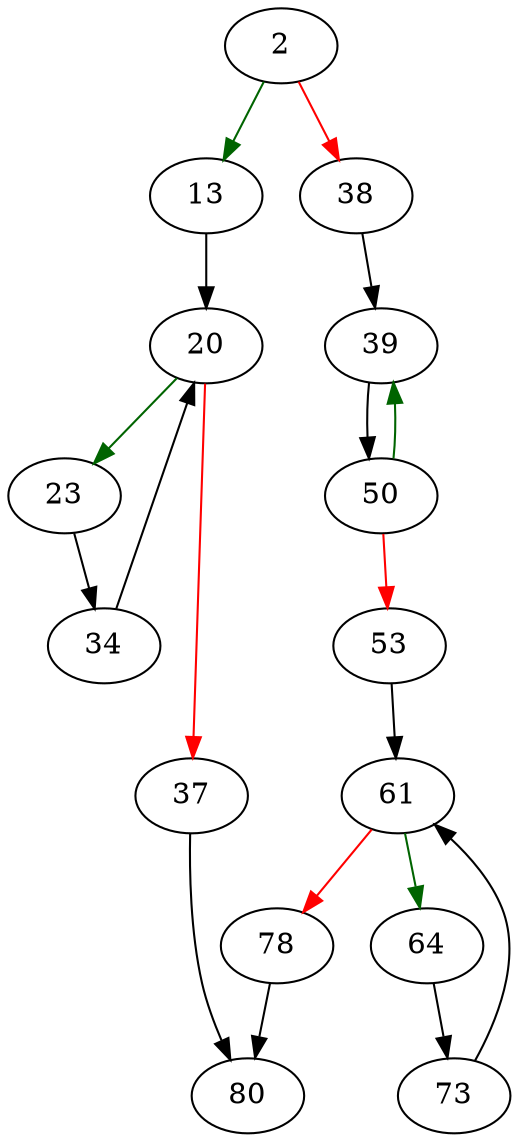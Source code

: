 strict digraph "putVarint64" {
	// Node definitions.
	2 [entry=true];
	13;
	38;
	20;
	23;
	37;
	34;
	80;
	39;
	50;
	53;
	61;
	64;
	78;
	73;

	// Edge definitions.
	2 -> 13 [
		color=darkgreen
		cond=true
	];
	2 -> 38 [
		color=red
		cond=false
	];
	13 -> 20;
	38 -> 39;
	20 -> 23 [
		color=darkgreen
		cond=true
	];
	20 -> 37 [
		color=red
		cond=false
	];
	23 -> 34;
	37 -> 80;
	34 -> 20;
	39 -> 50;
	50 -> 39 [
		color=darkgreen
		cond=true
	];
	50 -> 53 [
		color=red
		cond=false
	];
	53 -> 61;
	61 -> 64 [
		color=darkgreen
		cond=true
	];
	61 -> 78 [
		color=red
		cond=false
	];
	64 -> 73;
	78 -> 80;
	73 -> 61;
}
